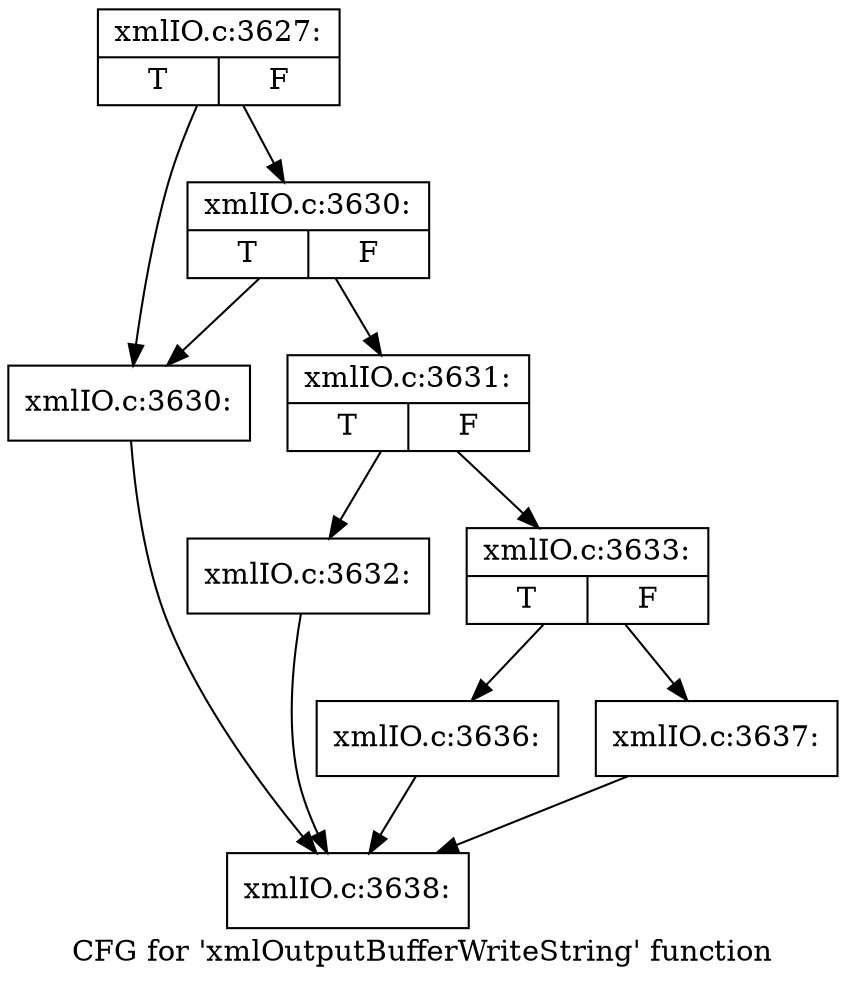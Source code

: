 digraph "CFG for 'xmlOutputBufferWriteString' function" {
	label="CFG for 'xmlOutputBufferWriteString' function";

	Node0x55ed347f6e70 [shape=record,label="{xmlIO.c:3627:|{<s0>T|<s1>F}}"];
	Node0x55ed347f6e70 -> Node0x55ed347f9ce0;
	Node0x55ed347f6e70 -> Node0x55ed34808d80;
	Node0x55ed34808d80 [shape=record,label="{xmlIO.c:3630:|{<s0>T|<s1>F}}"];
	Node0x55ed34808d80 -> Node0x55ed347f9ce0;
	Node0x55ed34808d80 -> Node0x55ed34808d30;
	Node0x55ed347f9ce0 [shape=record,label="{xmlIO.c:3630:}"];
	Node0x55ed347f9ce0 -> Node0x55ed347f9920;
	Node0x55ed34808d30 [shape=record,label="{xmlIO.c:3631:|{<s0>T|<s1>F}}"];
	Node0x55ed34808d30 -> Node0x55ed348094d0;
	Node0x55ed34808d30 -> Node0x55ed34809520;
	Node0x55ed348094d0 [shape=record,label="{xmlIO.c:3632:}"];
	Node0x55ed348094d0 -> Node0x55ed347f9920;
	Node0x55ed34809520 [shape=record,label="{xmlIO.c:3633:|{<s0>T|<s1>F}}"];
	Node0x55ed34809520 -> Node0x55ed34809c70;
	Node0x55ed34809520 -> Node0x55ed34809cc0;
	Node0x55ed34809c70 [shape=record,label="{xmlIO.c:3636:}"];
	Node0x55ed34809c70 -> Node0x55ed347f9920;
	Node0x55ed34809cc0 [shape=record,label="{xmlIO.c:3637:}"];
	Node0x55ed34809cc0 -> Node0x55ed347f9920;
	Node0x55ed347f9920 [shape=record,label="{xmlIO.c:3638:}"];
}
